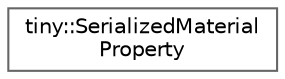 digraph "Graphical Class Hierarchy"
{
 // LATEX_PDF_SIZE
  bgcolor="transparent";
  edge [fontname=Helvetica,fontsize=10,labelfontname=Helvetica,labelfontsize=10];
  node [fontname=Helvetica,fontsize=10,shape=box,height=0.2,width=0.4];
  rankdir="LR";
  Node0 [id="Node000000",label="tiny::SerializedMaterial\lProperty",height=0.2,width=0.4,color="grey40", fillcolor="white", style="filled",URL="$structtiny_1_1_serialized_material_property.html",tooltip=" "];
}
